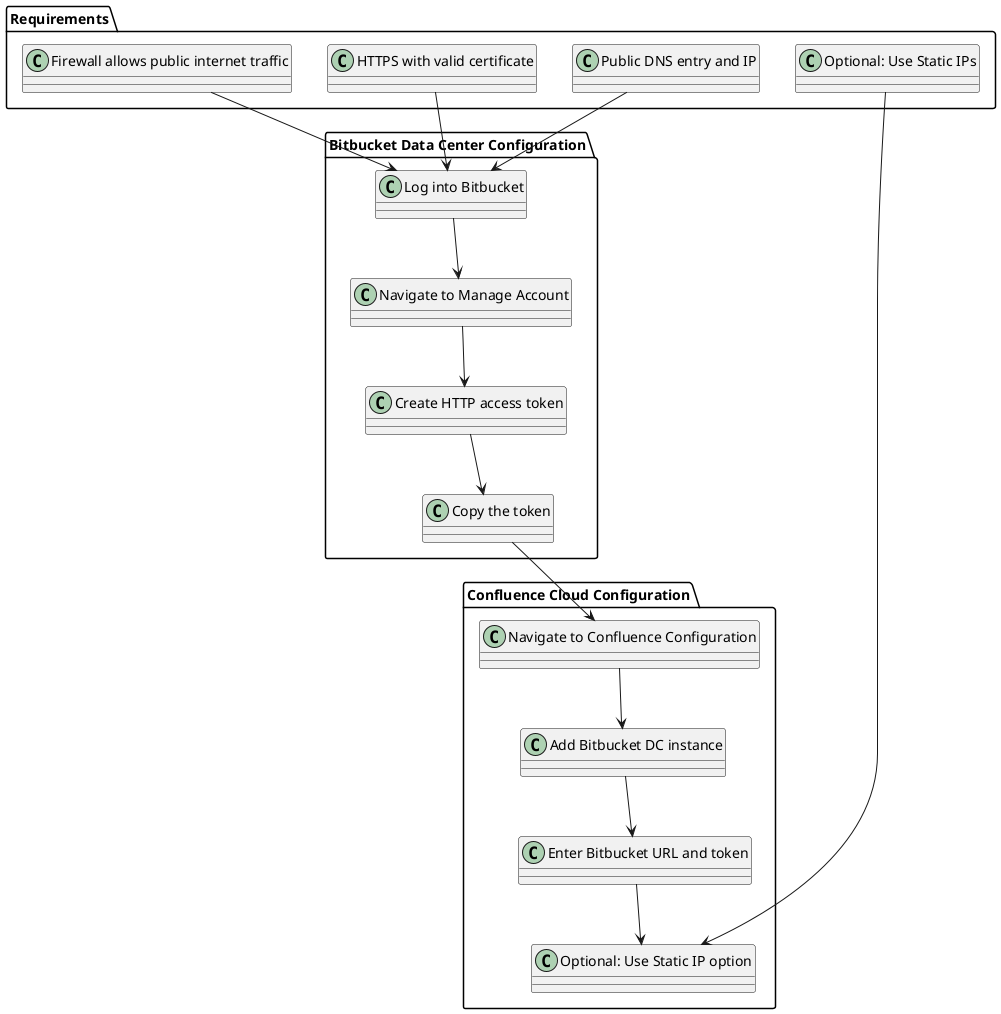 @startuml
!define RECTANGLE class

package "Requirements" {
  RECTANGLE "Public DNS entry and IP" as Req1
  RECTANGLE "HTTPS with valid certificate" as Req2
  RECTANGLE "Firewall allows public internet traffic" as Req3
  RECTANGLE "Optional: Use Static IPs" as Req4
}

package "Bitbucket Data Center Configuration" {
  RECTANGLE "Log into Bitbucket" as BDC1
  RECTANGLE "Navigate to Manage Account" as BDC2
  RECTANGLE "Create HTTP access token" as BDC3
  RECTANGLE "Copy the token" as BDC4
}

package "Confluence Cloud Configuration" {
  RECTANGLE "Navigate to Confluence Configuration" as CC1
  RECTANGLE "Add Bitbucket DC instance" as CC2
  RECTANGLE "Enter Bitbucket URL and token" as CC3
  RECTANGLE "Optional: Use Static IP option" as CC4
}

Req1 --> BDC1
Req2 --> BDC1
Req3 --> BDC1
Req4 --> CC4

BDC1 --> BDC2
BDC2 --> BDC3
BDC3 --> BDC4

BDC4 --> CC1
CC1 --> CC2
CC2 --> CC3
CC3 --> CC4
@enduml
